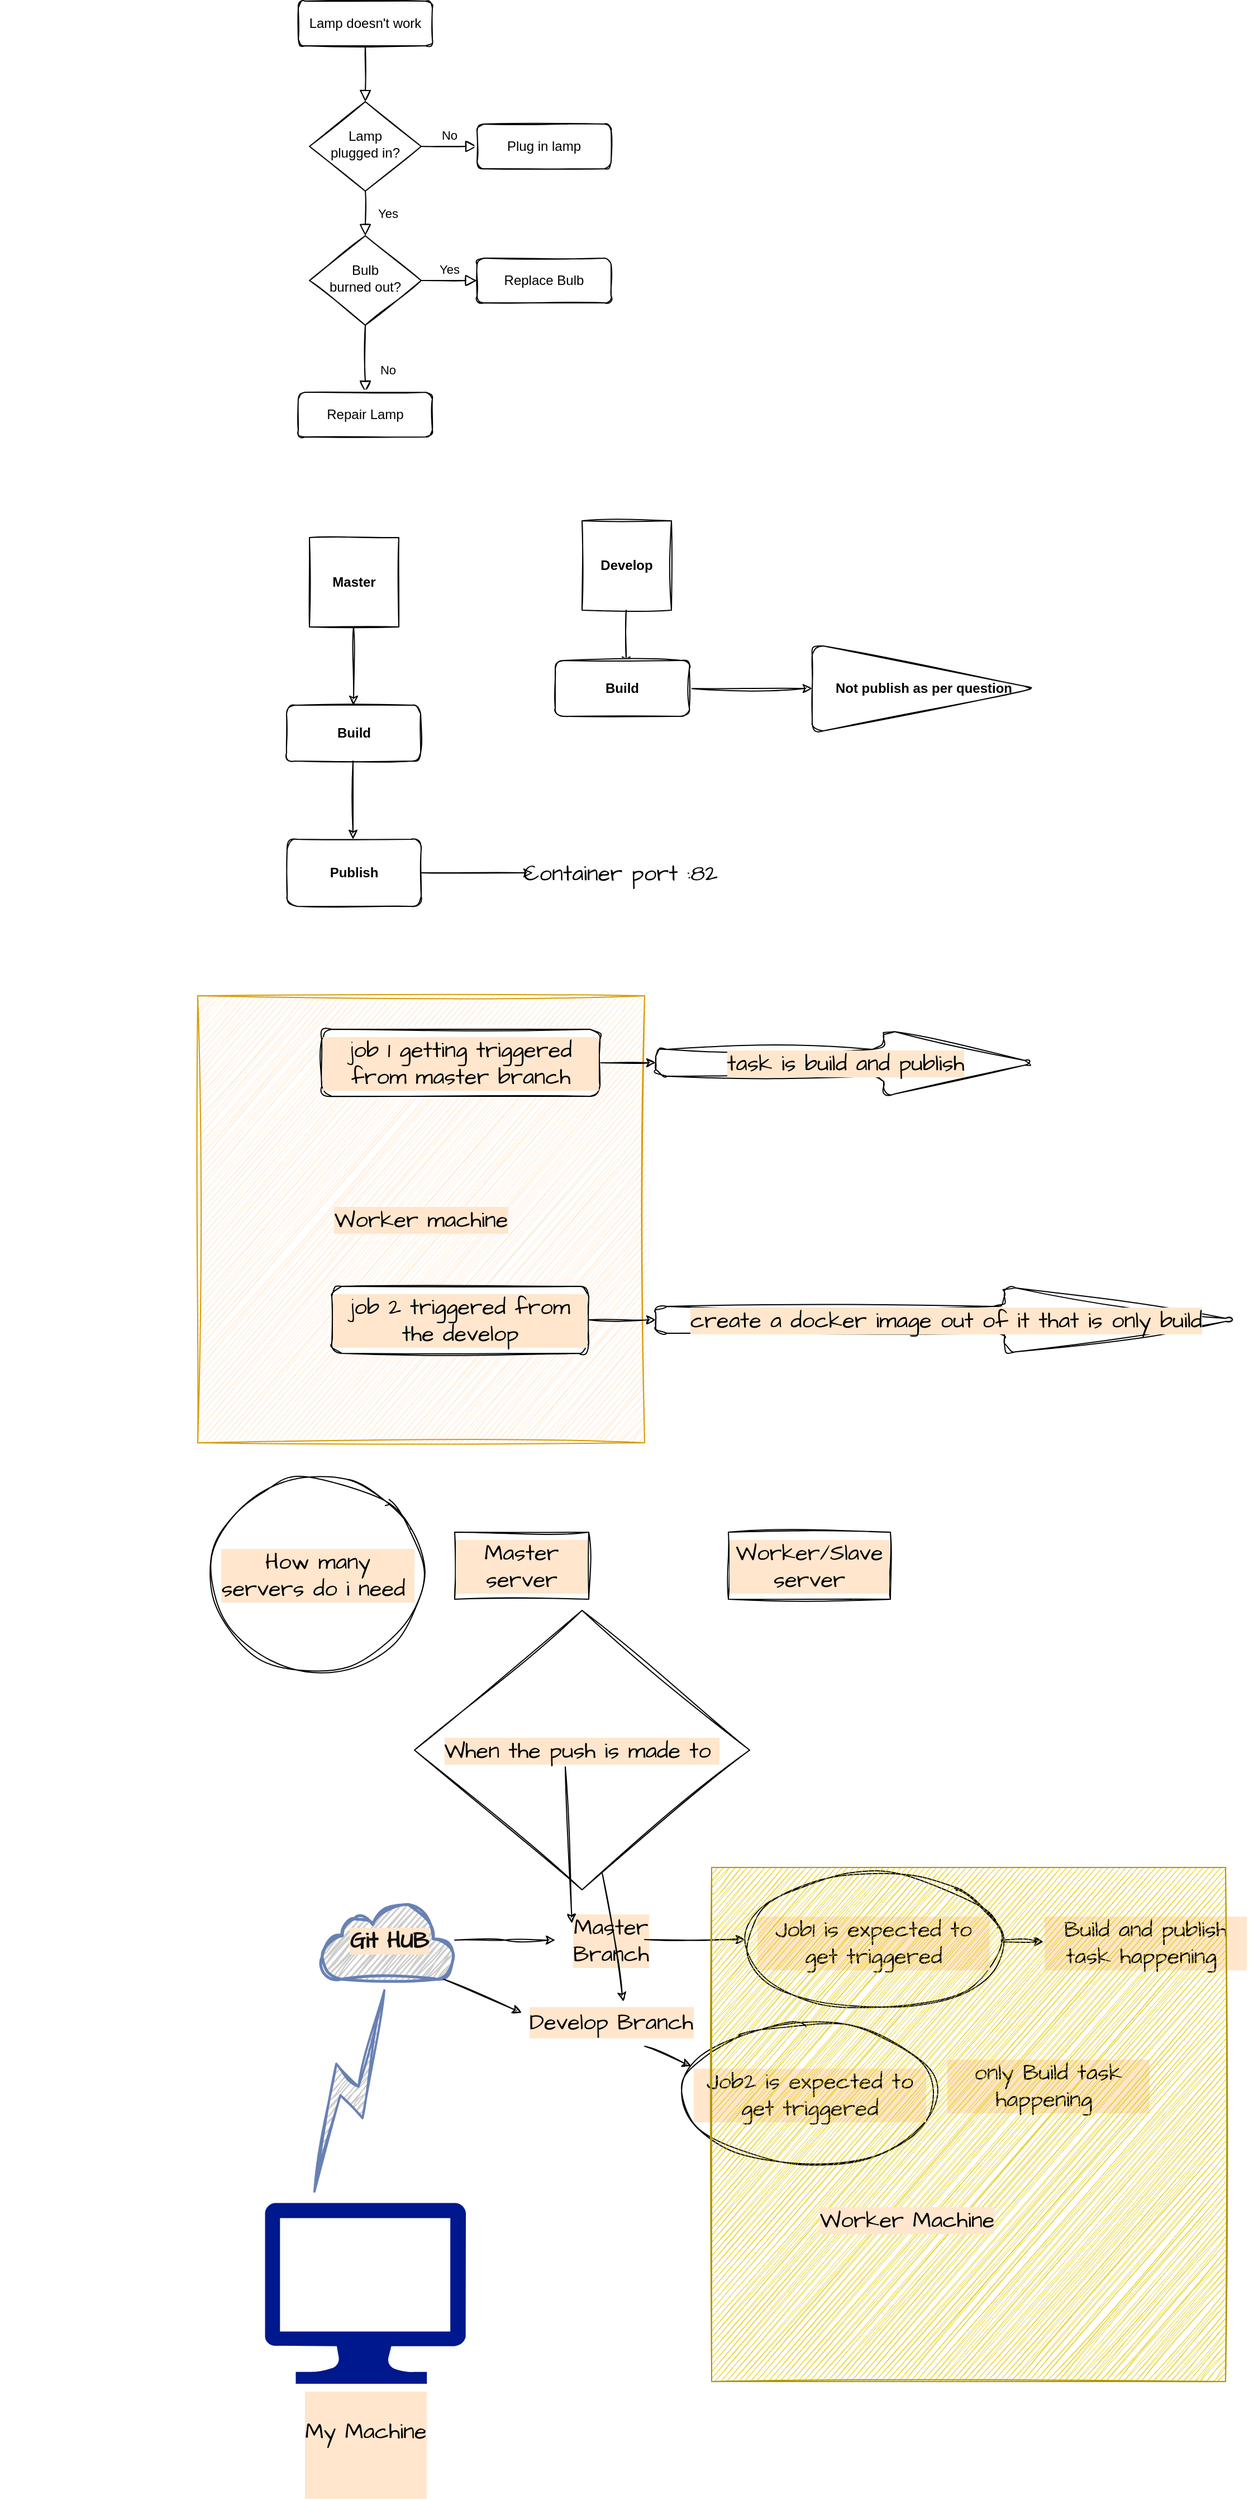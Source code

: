 <mxfile version="20.4.0" type="github">
  <diagram id="C5RBs43oDa-KdzZeNtuy" name="Page-1">
    <mxGraphModel dx="1793" dy="500" grid="1" gridSize="10" guides="1" tooltips="1" connect="1" arrows="1" fold="1" page="1" pageScale="1" pageWidth="827" pageHeight="1169" math="0" shadow="0">
      <root>
        <mxCell id="WIyWlLk6GJQsqaUBKTNV-0" />
        <mxCell id="WIyWlLk6GJQsqaUBKTNV-1" parent="WIyWlLk6GJQsqaUBKTNV-0" />
        <mxCell id="WIyWlLk6GJQsqaUBKTNV-2" value="" style="rounded=0;html=1;jettySize=auto;orthogonalLoop=1;fontSize=11;endArrow=block;endFill=0;endSize=8;strokeWidth=1;shadow=0;labelBackgroundColor=none;edgeStyle=orthogonalEdgeStyle;sketch=1;" parent="WIyWlLk6GJQsqaUBKTNV-1" source="WIyWlLk6GJQsqaUBKTNV-3" target="WIyWlLk6GJQsqaUBKTNV-6" edge="1">
          <mxGeometry relative="1" as="geometry" />
        </mxCell>
        <mxCell id="WIyWlLk6GJQsqaUBKTNV-3" value="Lamp doesn&#39;t work" style="rounded=1;whiteSpace=wrap;html=1;fontSize=12;glass=0;strokeWidth=1;shadow=0;sketch=1;" parent="WIyWlLk6GJQsqaUBKTNV-1" vertex="1">
          <mxGeometry x="160" y="80" width="120" height="40" as="geometry" />
        </mxCell>
        <mxCell id="WIyWlLk6GJQsqaUBKTNV-4" value="Yes" style="rounded=0;html=1;jettySize=auto;orthogonalLoop=1;fontSize=11;endArrow=block;endFill=0;endSize=8;strokeWidth=1;shadow=0;labelBackgroundColor=none;edgeStyle=orthogonalEdgeStyle;sketch=1;" parent="WIyWlLk6GJQsqaUBKTNV-1" source="WIyWlLk6GJQsqaUBKTNV-6" target="WIyWlLk6GJQsqaUBKTNV-10" edge="1">
          <mxGeometry y="20" relative="1" as="geometry">
            <mxPoint as="offset" />
          </mxGeometry>
        </mxCell>
        <mxCell id="WIyWlLk6GJQsqaUBKTNV-5" value="No" style="edgeStyle=orthogonalEdgeStyle;rounded=0;html=1;jettySize=auto;orthogonalLoop=1;fontSize=11;endArrow=block;endFill=0;endSize=8;strokeWidth=1;shadow=0;labelBackgroundColor=none;sketch=1;" parent="WIyWlLk6GJQsqaUBKTNV-1" source="WIyWlLk6GJQsqaUBKTNV-6" target="WIyWlLk6GJQsqaUBKTNV-7" edge="1">
          <mxGeometry y="10" relative="1" as="geometry">
            <mxPoint as="offset" />
          </mxGeometry>
        </mxCell>
        <mxCell id="WIyWlLk6GJQsqaUBKTNV-6" value="Lamp&lt;br&gt;plugged in?" style="rhombus;whiteSpace=wrap;html=1;shadow=0;fontFamily=Helvetica;fontSize=12;align=center;strokeWidth=1;spacing=6;spacingTop=-4;sketch=1;" parent="WIyWlLk6GJQsqaUBKTNV-1" vertex="1">
          <mxGeometry x="170" y="170" width="100" height="80" as="geometry" />
        </mxCell>
        <mxCell id="WIyWlLk6GJQsqaUBKTNV-7" value="Plug in lamp" style="rounded=1;whiteSpace=wrap;html=1;fontSize=12;glass=0;strokeWidth=1;shadow=0;sketch=1;" parent="WIyWlLk6GJQsqaUBKTNV-1" vertex="1">
          <mxGeometry x="320" y="190" width="120" height="40" as="geometry" />
        </mxCell>
        <mxCell id="WIyWlLk6GJQsqaUBKTNV-8" value="No" style="rounded=0;html=1;jettySize=auto;orthogonalLoop=1;fontSize=11;endArrow=block;endFill=0;endSize=8;strokeWidth=1;shadow=0;labelBackgroundColor=none;edgeStyle=orthogonalEdgeStyle;sketch=1;" parent="WIyWlLk6GJQsqaUBKTNV-1" source="WIyWlLk6GJQsqaUBKTNV-10" target="WIyWlLk6GJQsqaUBKTNV-11" edge="1">
          <mxGeometry x="0.333" y="20" relative="1" as="geometry">
            <mxPoint as="offset" />
          </mxGeometry>
        </mxCell>
        <mxCell id="WIyWlLk6GJQsqaUBKTNV-9" value="Yes" style="edgeStyle=orthogonalEdgeStyle;rounded=0;html=1;jettySize=auto;orthogonalLoop=1;fontSize=11;endArrow=block;endFill=0;endSize=8;strokeWidth=1;shadow=0;labelBackgroundColor=none;sketch=1;" parent="WIyWlLk6GJQsqaUBKTNV-1" source="WIyWlLk6GJQsqaUBKTNV-10" target="WIyWlLk6GJQsqaUBKTNV-12" edge="1">
          <mxGeometry y="10" relative="1" as="geometry">
            <mxPoint as="offset" />
          </mxGeometry>
        </mxCell>
        <mxCell id="WIyWlLk6GJQsqaUBKTNV-10" value="Bulb&lt;br&gt;burned out?" style="rhombus;whiteSpace=wrap;html=1;shadow=0;fontFamily=Helvetica;fontSize=12;align=center;strokeWidth=1;spacing=6;spacingTop=-4;sketch=1;" parent="WIyWlLk6GJQsqaUBKTNV-1" vertex="1">
          <mxGeometry x="170" y="290" width="100" height="80" as="geometry" />
        </mxCell>
        <mxCell id="WIyWlLk6GJQsqaUBKTNV-11" value="Repair Lamp" style="rounded=1;whiteSpace=wrap;html=1;fontSize=12;glass=0;strokeWidth=1;shadow=0;sketch=1;" parent="WIyWlLk6GJQsqaUBKTNV-1" vertex="1">
          <mxGeometry x="160" y="430" width="120" height="40" as="geometry" />
        </mxCell>
        <mxCell id="WIyWlLk6GJQsqaUBKTNV-12" value="Replace Bulb" style="rounded=1;whiteSpace=wrap;html=1;fontSize=12;glass=0;strokeWidth=1;shadow=0;sketch=1;" parent="WIyWlLk6GJQsqaUBKTNV-1" vertex="1">
          <mxGeometry x="320" y="310" width="120" height="40" as="geometry" />
        </mxCell>
        <mxCell id="PnfdgxERA6DvM7_Lw-g9-0" value="Master" style="whiteSpace=wrap;html=1;aspect=fixed;fontStyle=1;sketch=1;labelBackgroundColor=default;" vertex="1" parent="WIyWlLk6GJQsqaUBKTNV-1">
          <mxGeometry x="170" y="560" width="80" height="80" as="geometry" />
        </mxCell>
        <mxCell id="PnfdgxERA6DvM7_Lw-g9-1" value="" style="endArrow=classic;html=1;rounded=0;sketch=1;" edge="1" parent="WIyWlLk6GJQsqaUBKTNV-1" target="PnfdgxERA6DvM7_Lw-g9-2">
          <mxGeometry width="50" height="50" relative="1" as="geometry">
            <mxPoint x="209.5" y="640" as="sourcePoint" />
            <mxPoint x="209.5" y="740" as="targetPoint" />
          </mxGeometry>
        </mxCell>
        <mxCell id="PnfdgxERA6DvM7_Lw-g9-2" value="Build" style="rounded=1;whiteSpace=wrap;html=1;fontStyle=1;sketch=1;" vertex="1" parent="WIyWlLk6GJQsqaUBKTNV-1">
          <mxGeometry x="149.5" y="710" width="120" height="50" as="geometry" />
        </mxCell>
        <mxCell id="PnfdgxERA6DvM7_Lw-g9-3" value="" style="endArrow=classic;html=1;rounded=0;sketch=1;" edge="1" parent="WIyWlLk6GJQsqaUBKTNV-1">
          <mxGeometry width="50" height="50" relative="1" as="geometry">
            <mxPoint x="209" y="760" as="sourcePoint" />
            <mxPoint x="209" y="830" as="targetPoint" />
          </mxGeometry>
        </mxCell>
        <mxCell id="PnfdgxERA6DvM7_Lw-g9-5" value="Publish" style="rounded=1;whiteSpace=wrap;html=1;fontStyle=1;sketch=1;" vertex="1" parent="WIyWlLk6GJQsqaUBKTNV-1">
          <mxGeometry x="150" y="830" width="120" height="60" as="geometry" />
        </mxCell>
        <mxCell id="PnfdgxERA6DvM7_Lw-g9-6" value="" style="endArrow=classic;html=1;rounded=0;fontStyle=1;sketch=1;" edge="1" parent="WIyWlLk6GJQsqaUBKTNV-1">
          <mxGeometry width="50" height="50" relative="1" as="geometry">
            <mxPoint x="270" y="860" as="sourcePoint" />
            <mxPoint x="370" y="860" as="targetPoint" />
          </mxGeometry>
        </mxCell>
        <mxCell id="PnfdgxERA6DvM7_Lw-g9-7" value="&amp;nbsp; &amp;nbsp; &amp;nbsp; &amp;nbsp; &amp;nbsp; &amp;nbsp; &amp;nbsp; &amp;nbsp; &amp;nbsp;Container port :82&lt;br&gt;" style="text;html=1;align=center;verticalAlign=middle;resizable=0;points=[];autosize=1;strokeColor=none;fillColor=none;fontSize=20;fontFamily=Architects Daughter;" vertex="1" parent="WIyWlLk6GJQsqaUBKTNV-1">
          <mxGeometry x="215" y="840" width="330" height="40" as="geometry" />
        </mxCell>
        <mxCell id="PnfdgxERA6DvM7_Lw-g9-8" value="Develop" style="whiteSpace=wrap;html=1;aspect=fixed;fontStyle=1;sketch=1;labelBackgroundColor=default;" vertex="1" parent="WIyWlLk6GJQsqaUBKTNV-1">
          <mxGeometry x="414" y="545" width="80" height="80" as="geometry" />
        </mxCell>
        <mxCell id="PnfdgxERA6DvM7_Lw-g9-10" value="" style="endArrow=classic;html=1;rounded=0;sketch=1;hachureGap=4;jiggle=2;fontFamily=Architects Daughter;fontSource=https%3A%2F%2Ffonts.googleapis.com%2Fcss%3Ffamily%3DArchitects%2BDaughter;fontSize=16;" edge="1" parent="WIyWlLk6GJQsqaUBKTNV-1">
          <mxGeometry width="50" height="50" relative="1" as="geometry">
            <mxPoint x="453.5" y="625" as="sourcePoint" />
            <mxPoint x="453.5" y="675" as="targetPoint" />
          </mxGeometry>
        </mxCell>
        <mxCell id="PnfdgxERA6DvM7_Lw-g9-13" value="" style="edgeStyle=orthogonalEdgeStyle;rounded=0;sketch=1;hachureGap=4;jiggle=2;orthogonalLoop=1;jettySize=auto;html=1;fontFamily=Architects Daughter;fontSource=https%3A%2F%2Ffonts.googleapis.com%2Fcss%3Ffamily%3DArchitects%2BDaughter;fontSize=16;" edge="1" parent="WIyWlLk6GJQsqaUBKTNV-1" source="PnfdgxERA6DvM7_Lw-g9-11" target="PnfdgxERA6DvM7_Lw-g9-12">
          <mxGeometry relative="1" as="geometry" />
        </mxCell>
        <mxCell id="PnfdgxERA6DvM7_Lw-g9-11" value="Build" style="rounded=1;whiteSpace=wrap;html=1;fontStyle=1;sketch=1;" vertex="1" parent="WIyWlLk6GJQsqaUBKTNV-1">
          <mxGeometry x="390" y="670" width="120" height="50" as="geometry" />
        </mxCell>
        <mxCell id="PnfdgxERA6DvM7_Lw-g9-12" value="Not publish as per question" style="triangle;whiteSpace=wrap;html=1;rounded=1;fontStyle=1;sketch=1;" vertex="1" parent="WIyWlLk6GJQsqaUBKTNV-1">
          <mxGeometry x="620" y="655" width="200" height="80" as="geometry" />
        </mxCell>
        <mxCell id="PnfdgxERA6DvM7_Lw-g9-14" value="Worker machine" style="whiteSpace=wrap;html=1;aspect=fixed;labelBackgroundColor=#FFE6CC;sketch=1;hachureGap=4;jiggle=2;fontFamily=Architects Daughter;fontSource=https%3A%2F%2Ffonts.googleapis.com%2Fcss%3Ffamily%3DArchitects%2BDaughter;fontSize=20;fillColor=#ffe6cc;strokeColor=#d79b00;" vertex="1" parent="WIyWlLk6GJQsqaUBKTNV-1">
          <mxGeometry x="70" y="970" width="400" height="400" as="geometry" />
        </mxCell>
        <mxCell id="PnfdgxERA6DvM7_Lw-g9-18" value="" style="edgeStyle=orthogonalEdgeStyle;rounded=0;sketch=1;hachureGap=4;jiggle=2;orthogonalLoop=1;jettySize=auto;html=1;fontFamily=Architects Daughter;fontSource=https%3A%2F%2Ffonts.googleapis.com%2Fcss%3Ffamily%3DArchitects%2BDaughter;fontSize=16;" edge="1" parent="WIyWlLk6GJQsqaUBKTNV-1" source="PnfdgxERA6DvM7_Lw-g9-15" target="PnfdgxERA6DvM7_Lw-g9-17">
          <mxGeometry relative="1" as="geometry" />
        </mxCell>
        <mxCell id="PnfdgxERA6DvM7_Lw-g9-15" value="job 1 getting triggered from master branch" style="rounded=1;whiteSpace=wrap;html=1;labelBackgroundColor=#FFE6CC;sketch=1;hachureGap=4;jiggle=2;fontFamily=Architects Daughter;fontSource=https%3A%2F%2Ffonts.googleapis.com%2Fcss%3Ffamily%3DArchitects%2BDaughter;fontSize=20;" vertex="1" parent="WIyWlLk6GJQsqaUBKTNV-1">
          <mxGeometry x="181" y="1000" width="249" height="60" as="geometry" />
        </mxCell>
        <mxCell id="PnfdgxERA6DvM7_Lw-g9-20" value="" style="edgeStyle=orthogonalEdgeStyle;rounded=0;sketch=1;hachureGap=4;jiggle=2;orthogonalLoop=1;jettySize=auto;html=1;fontFamily=Architects Daughter;fontSource=https%3A%2F%2Ffonts.googleapis.com%2Fcss%3Ffamily%3DArchitects%2BDaughter;fontSize=16;" edge="1" parent="WIyWlLk6GJQsqaUBKTNV-1" source="PnfdgxERA6DvM7_Lw-g9-16" target="PnfdgxERA6DvM7_Lw-g9-19">
          <mxGeometry relative="1" as="geometry" />
        </mxCell>
        <mxCell id="PnfdgxERA6DvM7_Lw-g9-16" value="job 2 triggered from the develop" style="rounded=1;whiteSpace=wrap;html=1;labelBackgroundColor=#FFE6CC;sketch=1;hachureGap=4;jiggle=2;fontFamily=Architects Daughter;fontSource=https%3A%2F%2Ffonts.googleapis.com%2Fcss%3Ffamily%3DArchitects%2BDaughter;fontSize=20;" vertex="1" parent="WIyWlLk6GJQsqaUBKTNV-1">
          <mxGeometry x="190" y="1230" width="230" height="60" as="geometry" />
        </mxCell>
        <mxCell id="PnfdgxERA6DvM7_Lw-g9-17" value="task is build and publish" style="shape=singleArrow;whiteSpace=wrap;html=1;arrowWidth=0.4;arrowSize=0.4;fontSize=20;fontFamily=Architects Daughter;rounded=1;labelBackgroundColor=#FFE6CC;sketch=1;hachureGap=4;jiggle=2;fontSource=https%3A%2F%2Ffonts.googleapis.com%2Fcss%3Ffamily%3DArchitects%2BDaughter;" vertex="1" parent="WIyWlLk6GJQsqaUBKTNV-1">
          <mxGeometry x="480" y="1000" width="340" height="60" as="geometry" />
        </mxCell>
        <mxCell id="PnfdgxERA6DvM7_Lw-g9-19" value="create a docker image out of it that is only build" style="shape=singleArrow;whiteSpace=wrap;html=1;arrowWidth=0.4;arrowSize=0.4;fontSize=20;fontFamily=Architects Daughter;rounded=1;labelBackgroundColor=#FFE6CC;sketch=1;hachureGap=4;jiggle=2;fontSource=https%3A%2F%2Ffonts.googleapis.com%2Fcss%3Ffamily%3DArchitects%2BDaughter;" vertex="1" parent="WIyWlLk6GJQsqaUBKTNV-1">
          <mxGeometry x="480" y="1230" width="520" height="60" as="geometry" />
        </mxCell>
        <mxCell id="PnfdgxERA6DvM7_Lw-g9-23" value="How many servers do i need&amp;nbsp;" style="ellipse;whiteSpace=wrap;html=1;aspect=fixed;labelBackgroundColor=#FFE6CC;sketch=1;hachureGap=4;jiggle=2;fontFamily=Architects Daughter;fontSource=https%3A%2F%2Ffonts.googleapis.com%2Fcss%3Ffamily%3DArchitects%2BDaughter;fontSize=20;" vertex="1" parent="WIyWlLk6GJQsqaUBKTNV-1">
          <mxGeometry x="90" y="1400" width="175" height="175" as="geometry" />
        </mxCell>
        <mxCell id="PnfdgxERA6DvM7_Lw-g9-24" value="Master server" style="rounded=0;whiteSpace=wrap;html=1;labelBackgroundColor=#FFE6CC;sketch=1;hachureGap=4;jiggle=2;fontFamily=Architects Daughter;fontSource=https%3A%2F%2Ffonts.googleapis.com%2Fcss%3Ffamily%3DArchitects%2BDaughter;fontSize=20;" vertex="1" parent="WIyWlLk6GJQsqaUBKTNV-1">
          <mxGeometry x="300" y="1450" width="120" height="60" as="geometry" />
        </mxCell>
        <mxCell id="PnfdgxERA6DvM7_Lw-g9-25" value="Worker/Slave server" style="rounded=0;whiteSpace=wrap;html=1;labelBackgroundColor=#FFE6CC;sketch=1;hachureGap=4;jiggle=2;fontFamily=Architects Daughter;fontSource=https%3A%2F%2Ffonts.googleapis.com%2Fcss%3Ffamily%3DArchitects%2BDaughter;fontSize=20;" vertex="1" parent="WIyWlLk6GJQsqaUBKTNV-1">
          <mxGeometry x="545" y="1450" width="145" height="60" as="geometry" />
        </mxCell>
        <mxCell id="PnfdgxERA6DvM7_Lw-g9-26" value="&#xa;&lt;span style=&quot;color: rgb(0, 0, 0); font-family: &amp;quot;Architects Daughter&amp;quot;; font-size: 20px; font-style: normal; font-variant-ligatures: normal; font-variant-caps: normal; font-weight: 400; letter-spacing: normal; orphans: 2; text-align: center; text-indent: 0px; text-transform: none; widows: 2; word-spacing: 0px; -webkit-text-stroke-width: 0px; background-color: rgb(255, 230, 204); text-decoration-thickness: initial; text-decoration-style: initial; text-decoration-color: initial; float: none; display: inline !important;&quot;&gt;My Machine&lt;/span&gt;&#xa;&#xa;" style="sketch=0;aspect=fixed;pointerEvents=1;shadow=0;dashed=0;html=1;strokeColor=none;labelPosition=center;verticalLabelPosition=bottom;verticalAlign=top;align=center;fillColor=#00188D;shape=mxgraph.azure.computer;labelBackgroundColor=#FFE6CC;hachureGap=4;jiggle=2;fontFamily=Architects Daughter;fontSource=https%3A%2F%2Ffonts.googleapis.com%2Fcss%3Ffamily%3DArchitects%2BDaughter;fontSize=20;" vertex="1" parent="WIyWlLk6GJQsqaUBKTNV-1">
          <mxGeometry x="130" y="2050" width="180" height="162" as="geometry" />
        </mxCell>
        <mxCell id="PnfdgxERA6DvM7_Lw-g9-30" value="" style="edgeStyle=orthogonalEdgeStyle;rounded=0;sketch=1;hachureGap=4;jiggle=2;orthogonalLoop=1;jettySize=auto;html=1;fontFamily=Architects Daughter;fontSource=https%3A%2F%2Ffonts.googleapis.com%2Fcss%3Ffamily%3DArchitects%2BDaughter;fontSize=16;fontColor=#0F0F0F;" edge="1" parent="WIyWlLk6GJQsqaUBKTNV-1" source="PnfdgxERA6DvM7_Lw-g9-27">
          <mxGeometry relative="1" as="geometry">
            <mxPoint x="390" y="1815" as="targetPoint" />
          </mxGeometry>
        </mxCell>
        <mxCell id="PnfdgxERA6DvM7_Lw-g9-27" value="&lt;b&gt;&lt;font color=&quot;#0f0f0f&quot;&gt;Git HUB&lt;/font&gt;&lt;/b&gt;" style="html=1;outlineConnect=0;fillColor=#CCCCCC;strokeColor=#6881B3;gradientColor=none;gradientDirection=north;strokeWidth=2;shape=mxgraph.networks.cloud;fontColor=#ffffff;labelBackgroundColor=#FFE6CC;sketch=1;hachureGap=4;jiggle=2;fontFamily=Architects Daughter;fontSource=https%3A%2F%2Ffonts.googleapis.com%2Fcss%3Ffamily%3DArchitects%2BDaughter;fontSize=20;" vertex="1" parent="WIyWlLk6GJQsqaUBKTNV-1">
          <mxGeometry x="181" y="1780" width="119" height="70" as="geometry" />
        </mxCell>
        <mxCell id="PnfdgxERA6DvM7_Lw-g9-28" value="" style="html=1;outlineConnect=0;fillColor=#CCCCCC;strokeColor=#6881B3;gradientColor=none;gradientDirection=north;strokeWidth=2;shape=mxgraph.networks.comm_link_edge;html=1;rounded=0;sketch=1;hachureGap=4;jiggle=2;fontFamily=Architects Daughter;fontSource=https%3A%2F%2Ffonts.googleapis.com%2Fcss%3Ffamily%3DArchitects%2BDaughter;fontSize=16;entryX=0.5;entryY=1;entryDx=0;entryDy=0;entryPerimeter=0;" edge="1" parent="WIyWlLk6GJQsqaUBKTNV-1" target="PnfdgxERA6DvM7_Lw-g9-27">
          <mxGeometry width="100" height="100" relative="1" as="geometry">
            <mxPoint x="171" y="2050" as="sourcePoint" />
            <mxPoint x="271" y="1950" as="targetPoint" />
            <Array as="points">
              <mxPoint x="-89" y="1900" />
            </Array>
          </mxGeometry>
        </mxCell>
        <mxCell id="PnfdgxERA6DvM7_Lw-g9-31" value="&lt;span style=&quot;color: rgb(0, 0, 0); font-family: &amp;quot;Architects Daughter&amp;quot;; font-size: 20px; font-style: normal; font-variant-ligatures: normal; font-variant-caps: normal; font-weight: 400; letter-spacing: normal; orphans: 2; text-align: center; text-indent: 0px; text-transform: none; widows: 2; word-spacing: 0px; -webkit-text-stroke-width: 0px; background-color: rgb(255, 230, 204); text-decoration-thickness: initial; text-decoration-style: initial; text-decoration-color: initial; float: none; display: inline !important;&quot;&gt;Develop Branch&lt;/span&gt;" style="text;whiteSpace=wrap;html=1;fontSize=20;fontFamily=Architects Daughter;fontColor=#000000;" vertex="1" parent="WIyWlLk6GJQsqaUBKTNV-1">
          <mxGeometry x="365" y="1870" width="180" height="50" as="geometry" />
        </mxCell>
        <mxCell id="PnfdgxERA6DvM7_Lw-g9-34" value="" style="endArrow=classic;html=1;rounded=0;sketch=1;hachureGap=4;jiggle=2;fontFamily=Architects Daughter;fontSource=https%3A%2F%2Ffonts.googleapis.com%2Fcss%3Ffamily%3DArchitects%2BDaughter;fontSize=16;fontColor=#000000;" edge="1" parent="WIyWlLk6GJQsqaUBKTNV-1">
          <mxGeometry width="50" height="50" relative="1" as="geometry">
            <mxPoint x="290" y="1850" as="sourcePoint" />
            <mxPoint x="360" y="1880" as="targetPoint" />
          </mxGeometry>
        </mxCell>
        <mxCell id="PnfdgxERA6DvM7_Lw-g9-35" value="Master Branch" style="text;html=1;strokeColor=none;fillColor=none;align=center;verticalAlign=middle;whiteSpace=wrap;rounded=0;labelBackgroundColor=#FFE6CC;sketch=1;hachureGap=4;jiggle=2;fontFamily=Architects Daughter;fontSource=https%3A%2F%2Ffonts.googleapis.com%2Fcss%3Ffamily%3DArchitects%2BDaughter;fontSize=20;fontColor=#000000;" vertex="1" parent="WIyWlLk6GJQsqaUBKTNV-1">
          <mxGeometry x="410" y="1800" width="60" height="30" as="geometry" />
        </mxCell>
        <mxCell id="PnfdgxERA6DvM7_Lw-g9-48" value="" style="edgeStyle=orthogonalEdgeStyle;rounded=0;sketch=1;hachureGap=4;jiggle=2;orthogonalLoop=1;jettySize=auto;html=1;fontFamily=Architects Daughter;fontSource=https%3A%2F%2Ffonts.googleapis.com%2Fcss%3Ffamily%3DArchitects%2BDaughter;fontSize=16;fontColor=#000000;" edge="1" parent="WIyWlLk6GJQsqaUBKTNV-1" source="PnfdgxERA6DvM7_Lw-g9-36" target="PnfdgxERA6DvM7_Lw-g9-46">
          <mxGeometry relative="1" as="geometry" />
        </mxCell>
        <mxCell id="PnfdgxERA6DvM7_Lw-g9-36" value="Job1 is expected to get triggered" style="ellipse;whiteSpace=wrap;html=1;labelBackgroundColor=#FFE6CC;sketch=1;hachureGap=4;jiggle=2;fontFamily=Architects Daughter;fontSource=https%3A%2F%2Ffonts.googleapis.com%2Fcss%3Ffamily%3DArchitects%2BDaughter;fontSize=20;fontColor=#000000;" vertex="1" parent="WIyWlLk6GJQsqaUBKTNV-1">
          <mxGeometry x="570" y="1754" width="210" height="125" as="geometry" />
        </mxCell>
        <mxCell id="PnfdgxERA6DvM7_Lw-g9-37" value="" style="edgeStyle=orthogonalEdgeStyle;rounded=0;sketch=1;hachureGap=4;jiggle=2;orthogonalLoop=1;jettySize=auto;html=1;fontFamily=Architects Daughter;fontSource=https%3A%2F%2Ffonts.googleapis.com%2Fcss%3Ffamily%3DArchitects%2BDaughter;fontSize=16;fontColor=#0F0F0F;" edge="1" parent="WIyWlLk6GJQsqaUBKTNV-1">
          <mxGeometry relative="1" as="geometry">
            <mxPoint x="470" y="1814.5" as="sourcePoint" />
            <mxPoint x="560" y="1814.5" as="targetPoint" />
            <Array as="points">
              <mxPoint x="540" y="1814.5" />
              <mxPoint x="540" y="1814.5" />
            </Array>
          </mxGeometry>
        </mxCell>
        <mxCell id="PnfdgxERA6DvM7_Lw-g9-38" value="Job2 is expected to get triggered" style="ellipse;whiteSpace=wrap;html=1;labelBackgroundColor=#FFE6CC;sketch=1;hachureGap=4;jiggle=2;fontFamily=Architects Daughter;fontSource=https%3A%2F%2Ffonts.googleapis.com%2Fcss%3Ffamily%3DArchitects%2BDaughter;fontSize=20;fontColor=#000000;" vertex="1" parent="WIyWlLk6GJQsqaUBKTNV-1">
          <mxGeometry x="512.5" y="1890" width="210" height="125" as="geometry" />
        </mxCell>
        <mxCell id="PnfdgxERA6DvM7_Lw-g9-39" value="" style="endArrow=classic;html=1;rounded=0;sketch=1;hachureGap=4;jiggle=2;fontFamily=Architects Daughter;fontSource=https%3A%2F%2Ffonts.googleapis.com%2Fcss%3Ffamily%3DArchitects%2BDaughter;fontSize=16;fontColor=#000000;" edge="1" parent="WIyWlLk6GJQsqaUBKTNV-1">
          <mxGeometry width="50" height="50" relative="1" as="geometry">
            <mxPoint x="470" y="1910" as="sourcePoint" />
            <mxPoint x="512" y="1928" as="targetPoint" />
          </mxGeometry>
        </mxCell>
        <mxCell id="PnfdgxERA6DvM7_Lw-g9-41" value="When the push is made to&amp;nbsp;" style="rhombus;whiteSpace=wrap;html=1;labelBackgroundColor=#FFE6CC;sketch=1;hachureGap=4;jiggle=2;fontFamily=Architects Daughter;fontSource=https%3A%2F%2Ffonts.googleapis.com%2Fcss%3Ffamily%3DArchitects%2BDaughter;fontSize=20;fontColor=#000000;" vertex="1" parent="WIyWlLk6GJQsqaUBKTNV-1">
          <mxGeometry x="264" y="1520" width="300" height="250" as="geometry" />
        </mxCell>
        <mxCell id="PnfdgxERA6DvM7_Lw-g9-44" value="" style="endArrow=classic;html=1;rounded=0;sketch=1;hachureGap=4;jiggle=2;fontFamily=Architects Daughter;fontSource=https%3A%2F%2Ffonts.googleapis.com%2Fcss%3Ffamily%3DArchitects%2BDaughter;fontSize=16;fontColor=#000000;exitX=0.45;exitY=0.56;exitDx=0;exitDy=0;exitPerimeter=0;" edge="1" parent="WIyWlLk6GJQsqaUBKTNV-1" source="PnfdgxERA6DvM7_Lw-g9-41">
          <mxGeometry width="50" height="50" relative="1" as="geometry">
            <mxPoint x="355" y="1850" as="sourcePoint" />
            <mxPoint x="405" y="1800" as="targetPoint" />
          </mxGeometry>
        </mxCell>
        <mxCell id="PnfdgxERA6DvM7_Lw-g9-45" value="" style="endArrow=classic;html=1;rounded=0;sketch=1;hachureGap=4;jiggle=2;fontFamily=Architects Daughter;fontSource=https%3A%2F%2Ffonts.googleapis.com%2Fcss%3Ffamily%3DArchitects%2BDaughter;fontSize=16;fontColor=#000000;" edge="1" parent="WIyWlLk6GJQsqaUBKTNV-1" source="PnfdgxERA6DvM7_Lw-g9-41" target="PnfdgxERA6DvM7_Lw-g9-31">
          <mxGeometry width="50" height="50" relative="1" as="geometry">
            <mxPoint x="520" y="1800" as="sourcePoint" />
            <mxPoint x="480" y="1820" as="targetPoint" />
          </mxGeometry>
        </mxCell>
        <mxCell id="PnfdgxERA6DvM7_Lw-g9-46" value="Build and publish task happening&amp;nbsp;" style="text;html=1;strokeColor=none;fillColor=none;align=center;verticalAlign=middle;whiteSpace=wrap;rounded=0;labelBackgroundColor=#FFE6CC;sketch=1;hachureGap=4;jiggle=2;fontFamily=Architects Daughter;fontSource=https%3A%2F%2Ffonts.googleapis.com%2Fcss%3Ffamily%3DArchitects%2BDaughter;fontSize=20;fontColor=#000000;" vertex="1" parent="WIyWlLk6GJQsqaUBKTNV-1">
          <mxGeometry x="827" y="1801.5" width="183" height="30" as="geometry" />
        </mxCell>
        <mxCell id="PnfdgxERA6DvM7_Lw-g9-47" value="only Build task happening&amp;nbsp;" style="text;html=1;strokeColor=none;fillColor=none;align=center;verticalAlign=middle;whiteSpace=wrap;rounded=0;labelBackgroundColor=#FFE6CC;sketch=1;hachureGap=4;jiggle=2;fontFamily=Architects Daughter;fontSource=https%3A%2F%2Ffonts.googleapis.com%2Fcss%3Ffamily%3DArchitects%2BDaughter;fontSize=20;fontColor=#000000;" vertex="1" parent="WIyWlLk6GJQsqaUBKTNV-1">
          <mxGeometry x="740" y="1930" width="183" height="30" as="geometry" />
        </mxCell>
        <mxCell id="PnfdgxERA6DvM7_Lw-g9-51" value="" style="whiteSpace=wrap;html=1;aspect=fixed;labelBackgroundColor=#FFE6CC;sketch=1;hachureGap=4;jiggle=2;fontFamily=Architects Daughter;fontSource=https%3A%2F%2Ffonts.googleapis.com%2Fcss%3Ffamily%3DArchitects%2BDaughter;fontSize=20;fillColor=#e3c800;strokeColor=#B09500;fontColor=#000000;" vertex="1" parent="WIyWlLk6GJQsqaUBKTNV-1">
          <mxGeometry x="530" y="1750" width="460" height="460" as="geometry" />
        </mxCell>
        <mxCell id="PnfdgxERA6DvM7_Lw-g9-52" value="Worker Machine" style="text;html=1;strokeColor=none;fillColor=none;align=center;verticalAlign=middle;whiteSpace=wrap;rounded=0;labelBackgroundColor=#FFE6CC;sketch=1;hachureGap=4;jiggle=2;fontFamily=Architects Daughter;fontSource=https%3A%2F%2Ffonts.googleapis.com%2Fcss%3Ffamily%3DArchitects%2BDaughter;fontSize=20;fontColor=#000000;" vertex="1" parent="WIyWlLk6GJQsqaUBKTNV-1">
          <mxGeometry x="600" y="2050" width="210" height="30" as="geometry" />
        </mxCell>
      </root>
    </mxGraphModel>
  </diagram>
</mxfile>
